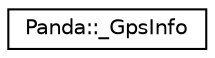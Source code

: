 digraph "Graphical Class Hierarchy"
{
  edge [fontname="Helvetica",fontsize="10",labelfontname="Helvetica",labelfontsize="10"];
  node [fontname="Helvetica",fontsize="10",shape=record];
  rankdir="LR";
  Node1 [label="Panda::_GpsInfo",height=0.2,width=0.4,color="black", fillcolor="white", style="filled",URL="$struct_panda_1_1___gps_info.html"];
}
